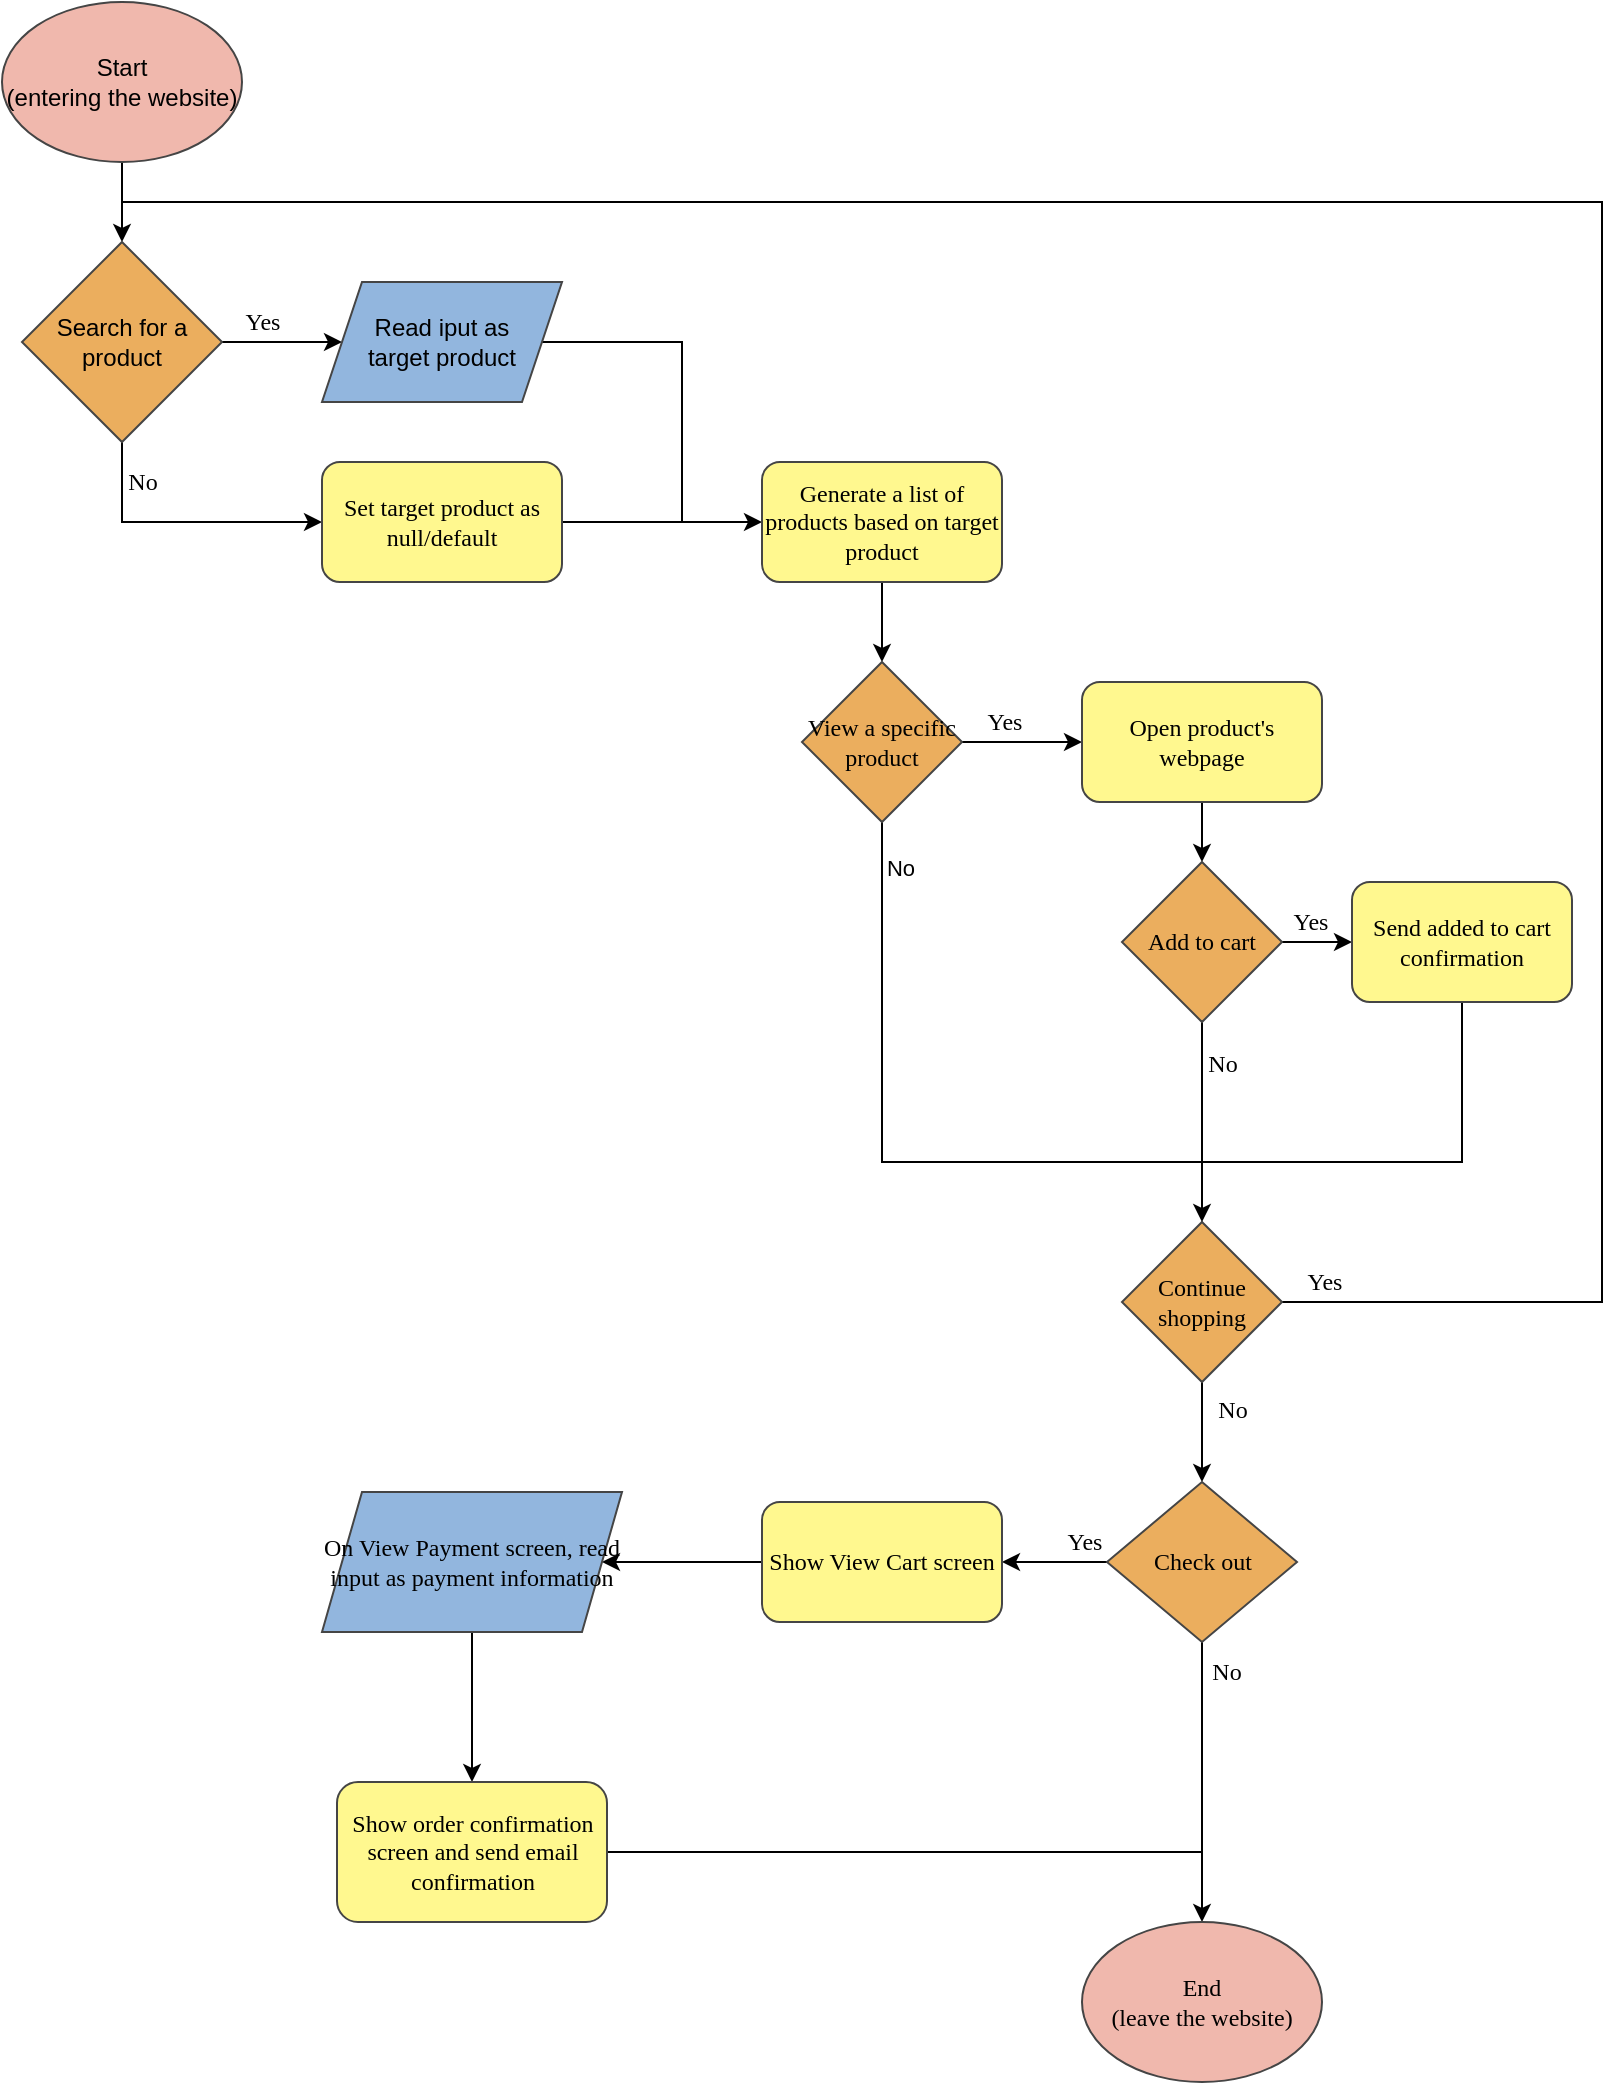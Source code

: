 <mxfile scale="1" border="10">
    <diagram id="aH86nPMYfesfR94W3CiF" name="Page-1">
        <mxGraphModel dx="1603" dy="1093" grid="0" gridSize="10" guides="1" tooltips="1" connect="1" arrows="1" fold="1" page="1" pageScale="1" pageWidth="827" pageHeight="1169" background="#FFFFFF" math="0" shadow="0">
            <root>
                <mxCell id="0"/>
                <mxCell id="1" parent="0"/>
                <mxCell id="5" style="edgeStyle=none;html=1;exitX=0.5;exitY=1;exitDx=0;exitDy=0;entryX=0.5;entryY=0;entryDx=0;entryDy=0;fontColor=#000000;labelBackgroundColor=none;strokeColor=#000000;" parent="1" source="3" target="4" edge="1">
                    <mxGeometry relative="1" as="geometry"/>
                </mxCell>
                <mxCell id="3" value="Start&lt;br&gt;(entering the website)" style="ellipse;whiteSpace=wrap;html=1;fillColor=#F0B8AD;fontColor=#000000;gradientColor=none;strokeColor=#454545;labelBackgroundColor=none;" parent="1" vertex="1">
                    <mxGeometry x="11" y="34" width="120" height="80" as="geometry"/>
                </mxCell>
                <mxCell id="7" style="edgeStyle=none;html=1;exitX=1;exitY=0.5;exitDx=0;exitDy=0;entryX=0;entryY=0.5;entryDx=0;entryDy=0;fontSize=12;fontFamily=Verdana;fontColor=#000000;labelBackgroundColor=none;strokeColor=#000000;" parent="1" source="4" target="6" edge="1">
                    <mxGeometry relative="1" as="geometry"/>
                </mxCell>
                <mxCell id="8" value="Yes" style="edgeLabel;html=1;align=center;verticalAlign=middle;resizable=0;points=[];fontSize=12;fontFamily=Verdana;fontColor=#000000;labelBackgroundColor=none;" parent="7" vertex="1" connectable="0">
                    <mxGeometry x="-0.4" y="2" relative="1" as="geometry">
                        <mxPoint x="2" y="-8" as="offset"/>
                    </mxGeometry>
                </mxCell>
                <mxCell id="11" style="edgeStyle=none;html=1;exitX=0.5;exitY=1;exitDx=0;exitDy=0;entryX=0;entryY=0.5;entryDx=0;entryDy=0;fontFamily=Verdana;fontSize=12;rounded=0;fontColor=#000000;labelBackgroundColor=none;strokeColor=#000000;" parent="1" source="4" target="9" edge="1">
                    <mxGeometry relative="1" as="geometry">
                        <Array as="points">
                            <mxPoint x="71" y="294"/>
                        </Array>
                    </mxGeometry>
                </mxCell>
                <mxCell id="14" value="No" style="edgeLabel;html=1;align=center;verticalAlign=middle;resizable=0;points=[];fontSize=12;fontFamily=Verdana;fontColor=#000000;labelBackgroundColor=none;" parent="11" vertex="1" connectable="0">
                    <mxGeometry x="0.15" relative="1" as="geometry">
                        <mxPoint x="-31" y="-20" as="offset"/>
                    </mxGeometry>
                </mxCell>
                <mxCell id="4" value="&lt;font style=&quot;font-size: 12px;&quot;&gt;Search for a product&lt;/font&gt;" style="rhombus;whiteSpace=wrap;html=1;strokeColor=#454545;fillColor=#EBAE5E;fontColor=#000000;labelBackgroundColor=none;" parent="1" vertex="1">
                    <mxGeometry x="21" y="154" width="100" height="100" as="geometry"/>
                </mxCell>
                <mxCell id="15" style="edgeStyle=none;html=1;exitX=1;exitY=0.5;exitDx=0;exitDy=0;fontFamily=Verdana;fontSize=12;endArrow=none;endFill=0;rounded=0;fontColor=#000000;labelBackgroundColor=none;strokeColor=#000000;" parent="1" source="6" edge="1">
                    <mxGeometry relative="1" as="geometry">
                        <mxPoint x="351" y="294" as="targetPoint"/>
                        <Array as="points">
                            <mxPoint x="351" y="204"/>
                        </Array>
                    </mxGeometry>
                </mxCell>
                <mxCell id="6" value="Read iput as &lt;br&gt;target product" style="shape=parallelogram;perimeter=parallelogramPerimeter;whiteSpace=wrap;html=1;fixedSize=1;fontSize=12;strokeColor=#454545;fillColor=#92B6DE;fontColor=#000000;labelBackgroundColor=none;" parent="1" vertex="1">
                    <mxGeometry x="171" y="174" width="120" height="60" as="geometry"/>
                </mxCell>
                <mxCell id="20" style="edgeStyle=none;html=1;entryX=0;entryY=0.5;entryDx=0;entryDy=0;fontFamily=Verdana;fontSize=12;endArrow=classic;endFill=1;fontColor=#000000;labelBackgroundColor=none;strokeColor=#000000;" parent="1" source="9" target="13" edge="1">
                    <mxGeometry relative="1" as="geometry"/>
                </mxCell>
                <mxCell id="9" value="Set target product as null/default" style="rounded=1;whiteSpace=wrap;html=1;fontFamily=Verdana;fontSize=12;strokeColor=#454545;fillColor=#FFF88F;fontColor=#000000;labelBackgroundColor=none;" parent="1" vertex="1">
                    <mxGeometry x="171" y="264" width="120" height="60" as="geometry"/>
                </mxCell>
                <mxCell id="18" style="edgeStyle=none;html=1;entryX=0.5;entryY=0;entryDx=0;entryDy=0;fontFamily=Verdana;fontSize=12;endArrow=classic;endFill=1;fontColor=#000000;labelBackgroundColor=none;strokeColor=#000000;" parent="1" source="13" target="17" edge="1">
                    <mxGeometry relative="1" as="geometry"/>
                </mxCell>
                <mxCell id="13" value="Generate a list of products based on target product" style="rounded=1;whiteSpace=wrap;html=1;fontFamily=Verdana;fontSize=12;strokeColor=#454545;fillColor=#FFF88F;fontColor=#000000;labelBackgroundColor=none;" parent="1" vertex="1">
                    <mxGeometry x="391" y="264" width="120" height="60" as="geometry"/>
                </mxCell>
                <mxCell id="22" style="edgeStyle=none;html=1;exitX=1;exitY=0.5;exitDx=0;exitDy=0;entryX=0;entryY=0.5;entryDx=0;entryDy=0;fontFamily=Verdana;fontSize=12;endArrow=classic;endFill=1;fontColor=#000000;labelBackgroundColor=none;strokeColor=#000000;" parent="1" source="17" target="21" edge="1">
                    <mxGeometry relative="1" as="geometry"/>
                </mxCell>
                <mxCell id="24" value="Yes" style="edgeLabel;html=1;align=center;verticalAlign=middle;resizable=0;points=[];fontSize=12;fontFamily=Verdana;fontColor=#000000;labelBackgroundColor=none;" parent="22" vertex="1" connectable="0">
                    <mxGeometry x="-0.343" y="-2" relative="1" as="geometry">
                        <mxPoint x="1" y="-12" as="offset"/>
                    </mxGeometry>
                </mxCell>
                <mxCell id="36" style="edgeStyle=none;html=1;exitX=0.5;exitY=1;exitDx=0;exitDy=0;fontFamily=Verdana;fontSize=12;endArrow=none;endFill=0;rounded=0;fontColor=#000000;labelBackgroundColor=none;strokeColor=#000000;" parent="1" source="17" edge="1">
                    <mxGeometry relative="1" as="geometry">
                        <mxPoint x="611" y="614" as="targetPoint"/>
                        <Array as="points">
                            <mxPoint x="451" y="614"/>
                        </Array>
                    </mxGeometry>
                </mxCell>
                <mxCell id="66" value="No" style="edgeLabel;html=1;align=center;verticalAlign=middle;resizable=0;points=[];fontColor=#000000;labelBackgroundColor=none;" vertex="1" connectable="0" parent="36">
                    <mxGeometry x="-0.821" y="5" relative="1" as="geometry">
                        <mxPoint x="4" y="-7" as="offset"/>
                    </mxGeometry>
                </mxCell>
                <mxCell id="17" value="View a specific product" style="rhombus;whiteSpace=wrap;html=1;fontFamily=Verdana;fontSize=12;strokeColor=#454545;fillColor=#EBAE5E;fontColor=#000000;labelBackgroundColor=none;" parent="1" vertex="1">
                    <mxGeometry x="411" y="364" width="80" height="80" as="geometry"/>
                </mxCell>
                <mxCell id="39" style="edgeStyle=none;html=1;fontFamily=Verdana;fontSize=12;endArrow=none;endFill=0;rounded=0;fontColor=#000000;labelBackgroundColor=none;strokeColor=#000000;" parent="1" source="19" edge="1">
                    <mxGeometry relative="1" as="geometry">
                        <mxPoint x="71.0" y="134" as="targetPoint"/>
                        <Array as="points">
                            <mxPoint x="811" y="684"/>
                            <mxPoint x="811" y="134"/>
                        </Array>
                    </mxGeometry>
                </mxCell>
                <mxCell id="40" value="Yes" style="edgeLabel;html=1;align=center;verticalAlign=middle;resizable=0;points=[];fontSize=12;fontFamily=Verdana;fontColor=#000000;labelBackgroundColor=none;" parent="39" vertex="1" connectable="0">
                    <mxGeometry x="-0.954" y="-2" relative="1" as="geometry">
                        <mxPoint x="-13" y="-12" as="offset"/>
                    </mxGeometry>
                </mxCell>
                <mxCell id="42" style="edgeStyle=none;html=1;entryX=0.5;entryY=0;entryDx=0;entryDy=0;fontFamily=Verdana;fontSize=12;endArrow=classic;endFill=1;fontColor=#000000;labelBackgroundColor=none;strokeColor=#000000;" parent="1" source="19" target="41" edge="1">
                    <mxGeometry relative="1" as="geometry"/>
                </mxCell>
                <mxCell id="57" value="No" style="edgeLabel;html=1;align=center;verticalAlign=middle;resizable=0;points=[];fontSize=12;fontFamily=Verdana;fontColor=#000000;labelBackgroundColor=none;" parent="42" vertex="1" connectable="0">
                    <mxGeometry x="-0.44" relative="1" as="geometry">
                        <mxPoint x="15" as="offset"/>
                    </mxGeometry>
                </mxCell>
                <mxCell id="19" value="Continue shopping" style="rhombus;whiteSpace=wrap;html=1;fontFamily=Verdana;fontSize=12;strokeColor=#454545;fillColor=#EBAE5E;fontColor=#000000;labelBackgroundColor=none;" parent="1" vertex="1">
                    <mxGeometry x="571" y="644" width="80" height="80" as="geometry"/>
                </mxCell>
                <mxCell id="28" style="edgeStyle=none;html=1;entryX=0.5;entryY=0;entryDx=0;entryDy=0;fontFamily=Verdana;fontSize=12;endArrow=classic;endFill=1;fontColor=#000000;labelBackgroundColor=none;strokeColor=#000000;" parent="1" source="21" target="27" edge="1">
                    <mxGeometry relative="1" as="geometry"/>
                </mxCell>
                <mxCell id="21" value="Open product's webpage" style="rounded=1;whiteSpace=wrap;html=1;fontFamily=Verdana;fontSize=12;strokeColor=#454545;fillColor=#FFF88F;fontColor=#000000;labelBackgroundColor=none;" parent="1" vertex="1">
                    <mxGeometry x="551" y="374" width="120" height="60" as="geometry"/>
                </mxCell>
                <mxCell id="30" style="edgeStyle=none;html=1;entryX=0;entryY=0.5;entryDx=0;entryDy=0;fontFamily=Verdana;fontSize=12;endArrow=classic;endFill=1;fontColor=#000000;labelBackgroundColor=none;strokeColor=#000000;" parent="1" source="27" target="47" edge="1">
                    <mxGeometry relative="1" as="geometry">
                        <mxPoint x="691" y="504" as="targetPoint"/>
                    </mxGeometry>
                </mxCell>
                <mxCell id="31" value="Yes" style="edgeLabel;html=1;align=center;verticalAlign=middle;resizable=0;points=[];fontSize=12;fontFamily=Verdana;fontColor=#000000;labelBackgroundColor=none;" parent="30" vertex="1" connectable="0">
                    <mxGeometry x="-0.237" y="2" relative="1" as="geometry">
                        <mxPoint y="-8" as="offset"/>
                    </mxGeometry>
                </mxCell>
                <mxCell id="33" style="edgeStyle=none;html=1;entryX=0.5;entryY=0;entryDx=0;entryDy=0;fontFamily=Verdana;fontSize=12;endArrow=classic;endFill=1;fontColor=#000000;labelBackgroundColor=none;strokeColor=#000000;" parent="1" source="27" target="19" edge="1">
                    <mxGeometry relative="1" as="geometry"/>
                </mxCell>
                <mxCell id="34" value="No" style="edgeLabel;html=1;align=center;verticalAlign=middle;resizable=0;points=[];fontSize=12;fontFamily=Verdana;fontColor=#000000;labelBackgroundColor=none;" parent="33" vertex="1" connectable="0">
                    <mxGeometry x="-0.528" y="2" relative="1" as="geometry">
                        <mxPoint x="8" y="-3" as="offset"/>
                    </mxGeometry>
                </mxCell>
                <mxCell id="27" value="Add to cart" style="rhombus;whiteSpace=wrap;html=1;fontFamily=Verdana;fontSize=12;strokeColor=#454545;fillColor=#EBAE5E;fontColor=#000000;labelBackgroundColor=none;" parent="1" vertex="1">
                    <mxGeometry x="571" y="464" width="80" height="80" as="geometry"/>
                </mxCell>
                <mxCell id="35" style="edgeStyle=none;html=1;fontFamily=Verdana;fontSize=12;endArrow=none;endFill=0;exitX=0.5;exitY=1;exitDx=0;exitDy=0;rounded=0;fontColor=#000000;labelBackgroundColor=none;strokeColor=#000000;" parent="1" source="47" edge="1">
                    <mxGeometry relative="1" as="geometry">
                        <mxPoint x="611" y="614" as="targetPoint"/>
                        <mxPoint x="736.45" y="524.54" as="sourcePoint"/>
                        <Array as="points">
                            <mxPoint x="741" y="614"/>
                        </Array>
                    </mxGeometry>
                </mxCell>
                <mxCell id="44" style="edgeStyle=none;html=1;entryX=0.5;entryY=0;entryDx=0;entryDy=0;fontFamily=Verdana;fontSize=12;endArrow=classic;endFill=1;fontColor=#000000;labelBackgroundColor=none;strokeColor=#000000;" parent="1" source="41" target="43" edge="1">
                    <mxGeometry relative="1" as="geometry"/>
                </mxCell>
                <mxCell id="59" value="No" style="edgeLabel;html=1;align=center;verticalAlign=middle;resizable=0;points=[];fontSize=12;fontFamily=Verdana;fontColor=#000000;labelBackgroundColor=none;" parent="44" vertex="1" connectable="0">
                    <mxGeometry x="-0.423" y="1" relative="1" as="geometry">
                        <mxPoint x="11" y="-26" as="offset"/>
                    </mxGeometry>
                </mxCell>
                <mxCell id="56" style="edgeStyle=none;html=1;entryX=1;entryY=0.5;entryDx=0;entryDy=0;fontFamily=Verdana;fontSize=12;endArrow=classic;endFill=1;fontColor=#000000;labelBackgroundColor=none;strokeColor=#000000;" parent="1" source="41" target="48" edge="1">
                    <mxGeometry relative="1" as="geometry"/>
                </mxCell>
                <mxCell id="58" value="Yes" style="edgeLabel;html=1;align=center;verticalAlign=middle;resizable=0;points=[];fontSize=12;fontFamily=Verdana;fontColor=#000000;labelBackgroundColor=none;" parent="56" vertex="1" connectable="0">
                    <mxGeometry x="-0.23" relative="1" as="geometry">
                        <mxPoint x="8" y="-10" as="offset"/>
                    </mxGeometry>
                </mxCell>
                <mxCell id="41" value="Check out" style="rhombus;whiteSpace=wrap;html=1;fontFamily=Verdana;fontSize=12;strokeColor=#454545;fillColor=#EBAE5E;fontColor=#000000;labelBackgroundColor=none;" parent="1" vertex="1">
                    <mxGeometry x="563.5" y="774" width="95" height="80" as="geometry"/>
                </mxCell>
                <mxCell id="43" value="End&lt;br&gt;(leave the website)" style="ellipse;whiteSpace=wrap;html=1;fontFamily=Verdana;fontSize=12;fillColor=#F0B8AD;fontColor=#000000;strokeColor=#454545;labelBackgroundColor=none;" parent="1" vertex="1">
                    <mxGeometry x="551" y="994" width="120" height="80" as="geometry"/>
                </mxCell>
                <mxCell id="47" value="Send added to cart confirmation" style="rounded=1;whiteSpace=wrap;html=1;fontFamily=Verdana;fontSize=12;strokeColor=#454545;fillColor=#FFF88F;fontColor=#000000;labelBackgroundColor=none;" parent="1" vertex="1">
                    <mxGeometry x="686" y="474" width="110" height="60" as="geometry"/>
                </mxCell>
                <mxCell id="54" style="edgeStyle=none;html=1;entryX=1;entryY=0.5;entryDx=0;entryDy=0;fontFamily=Verdana;fontSize=12;endArrow=classic;endFill=1;fontColor=#000000;labelBackgroundColor=none;strokeColor=#000000;" parent="1" source="48" target="51" edge="1">
                    <mxGeometry relative="1" as="geometry"/>
                </mxCell>
                <mxCell id="48" value="Show View Cart screen" style="rounded=1;whiteSpace=wrap;html=1;fontFamily=Verdana;fontSize=12;strokeColor=#454545;fillColor=#FFF88F;fontColor=#000000;labelBackgroundColor=none;" parent="1" vertex="1">
                    <mxGeometry x="391" y="784" width="120" height="60" as="geometry"/>
                </mxCell>
                <mxCell id="61" style="edgeStyle=none;html=1;fontFamily=Verdana;fontSize=12;endArrow=classic;endFill=1;fontColor=#000000;labelBackgroundColor=none;strokeColor=#000000;" parent="1" source="51" target="60" edge="1">
                    <mxGeometry relative="1" as="geometry"/>
                </mxCell>
                <mxCell id="51" value="On View Payment screen, read input as payment information" style="shape=parallelogram;perimeter=parallelogramPerimeter;whiteSpace=wrap;html=1;fixedSize=1;fontFamily=Verdana;fontSize=12;strokeColor=#454545;fillColor=#92B6DE;fontColor=#000000;labelBackgroundColor=none;" parent="1" vertex="1">
                    <mxGeometry x="171" y="779" width="150" height="70" as="geometry"/>
                </mxCell>
                <mxCell id="65" style="edgeStyle=none;html=1;fontFamily=Verdana;fontSize=12;endArrow=none;endFill=0;fontColor=#000000;labelBackgroundColor=none;strokeColor=#000000;" parent="1" source="60" edge="1">
                    <mxGeometry relative="1" as="geometry">
                        <mxPoint x="611" y="959" as="targetPoint"/>
                    </mxGeometry>
                </mxCell>
                <mxCell id="60" value="Show order confirmation screen and send email confirmation" style="rounded=1;whiteSpace=wrap;html=1;fontFamily=Verdana;fontSize=12;strokeColor=#454545;fillColor=#FFF88F;fontColor=#000000;labelBackgroundColor=none;" parent="1" vertex="1">
                    <mxGeometry x="178.5" y="924" width="135" height="70" as="geometry"/>
                </mxCell>
            </root>
        </mxGraphModel>
    </diagram>
</mxfile>